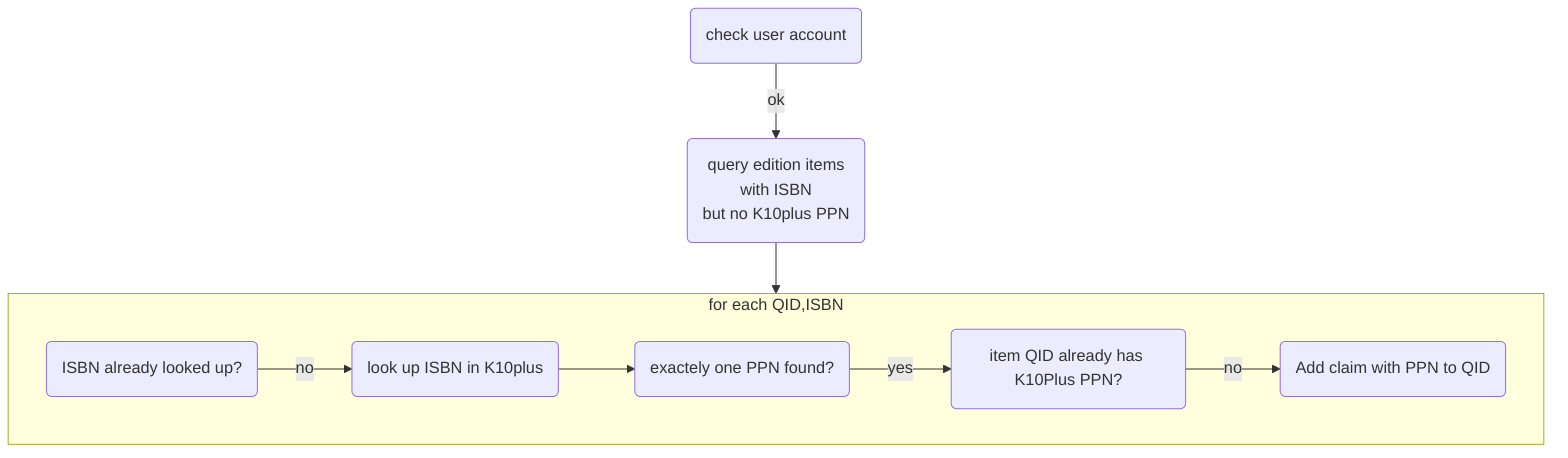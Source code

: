flowchart TD
  1(check user account) -->|ok| 2
  2(query edition items<br/> with ISBN<br/>but no K10plus PPN) --> loop
  subgraph loop[for each QID,ISBN]
    A(ISBN already looked up?) --> |no| B(look up ISBN in K10plus)
    B --> C(exactely one PPN found?)
    C -->|yes| D(item QID already has K10Plus PPN?)
    D -->|no| E(Add claim with PPN to QID)
  end
